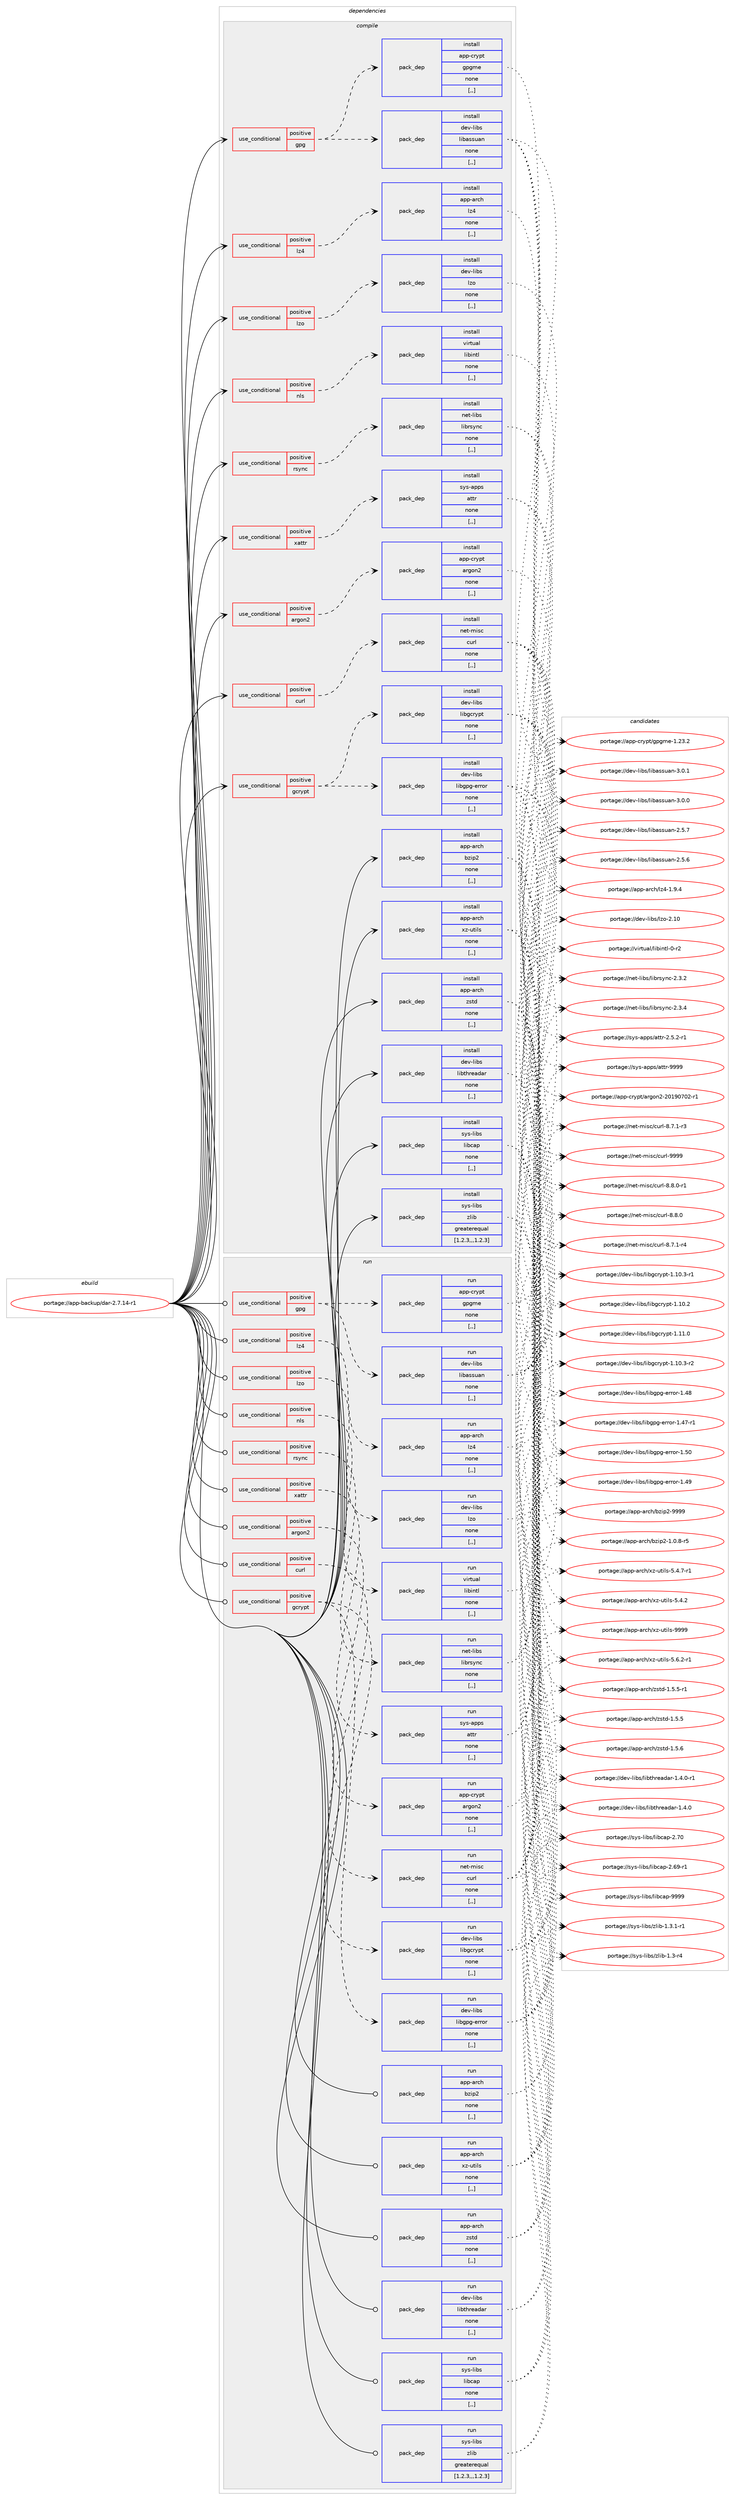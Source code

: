 digraph prolog {

# *************
# Graph options
# *************

newrank=true;
concentrate=true;
compound=true;
graph [rankdir=LR,fontname=Helvetica,fontsize=10,ranksep=1.5];#, ranksep=2.5, nodesep=0.2];
edge  [arrowhead=vee];
node  [fontname=Helvetica,fontsize=10];

# **********
# The ebuild
# **********

subgraph cluster_leftcol {
color=gray;
label=<<i>ebuild</i>>;
id [label="portage://app-backup/dar-2.7.14-r1", color=red, width=4, href="../app-backup/dar-2.7.14-r1.svg"];
}

# ****************
# The dependencies
# ****************

subgraph cluster_midcol {
color=gray;
label=<<i>dependencies</i>>;
subgraph cluster_compile {
fillcolor="#eeeeee";
style=filled;
label=<<i>compile</i>>;
subgraph cond2642 {
dependency9411 [label=<<TABLE BORDER="0" CELLBORDER="1" CELLSPACING="0" CELLPADDING="4"><TR><TD ROWSPAN="3" CELLPADDING="10">use_conditional</TD></TR><TR><TD>positive</TD></TR><TR><TD>argon2</TD></TR></TABLE>>, shape=none, color=red];
subgraph pack6727 {
dependency9412 [label=<<TABLE BORDER="0" CELLBORDER="1" CELLSPACING="0" CELLPADDING="4" WIDTH="220"><TR><TD ROWSPAN="6" CELLPADDING="30">pack_dep</TD></TR><TR><TD WIDTH="110">install</TD></TR><TR><TD>app-crypt</TD></TR><TR><TD>argon2</TD></TR><TR><TD>none</TD></TR><TR><TD>[,,]</TD></TR></TABLE>>, shape=none, color=blue];
}
dependency9411:e -> dependency9412:w [weight=20,style="dashed",arrowhead="vee"];
}
id:e -> dependency9411:w [weight=20,style="solid",arrowhead="vee"];
subgraph cond2643 {
dependency9413 [label=<<TABLE BORDER="0" CELLBORDER="1" CELLSPACING="0" CELLPADDING="4"><TR><TD ROWSPAN="3" CELLPADDING="10">use_conditional</TD></TR><TR><TD>positive</TD></TR><TR><TD>curl</TD></TR></TABLE>>, shape=none, color=red];
subgraph pack6728 {
dependency9414 [label=<<TABLE BORDER="0" CELLBORDER="1" CELLSPACING="0" CELLPADDING="4" WIDTH="220"><TR><TD ROWSPAN="6" CELLPADDING="30">pack_dep</TD></TR><TR><TD WIDTH="110">install</TD></TR><TR><TD>net-misc</TD></TR><TR><TD>curl</TD></TR><TR><TD>none</TD></TR><TR><TD>[,,]</TD></TR></TABLE>>, shape=none, color=blue];
}
dependency9413:e -> dependency9414:w [weight=20,style="dashed",arrowhead="vee"];
}
id:e -> dependency9413:w [weight=20,style="solid",arrowhead="vee"];
subgraph cond2644 {
dependency9415 [label=<<TABLE BORDER="0" CELLBORDER="1" CELLSPACING="0" CELLPADDING="4"><TR><TD ROWSPAN="3" CELLPADDING="10">use_conditional</TD></TR><TR><TD>positive</TD></TR><TR><TD>gcrypt</TD></TR></TABLE>>, shape=none, color=red];
subgraph pack6729 {
dependency9416 [label=<<TABLE BORDER="0" CELLBORDER="1" CELLSPACING="0" CELLPADDING="4" WIDTH="220"><TR><TD ROWSPAN="6" CELLPADDING="30">pack_dep</TD></TR><TR><TD WIDTH="110">install</TD></TR><TR><TD>dev-libs</TD></TR><TR><TD>libgcrypt</TD></TR><TR><TD>none</TD></TR><TR><TD>[,,]</TD></TR></TABLE>>, shape=none, color=blue];
}
dependency9415:e -> dependency9416:w [weight=20,style="dashed",arrowhead="vee"];
subgraph pack6730 {
dependency9417 [label=<<TABLE BORDER="0" CELLBORDER="1" CELLSPACING="0" CELLPADDING="4" WIDTH="220"><TR><TD ROWSPAN="6" CELLPADDING="30">pack_dep</TD></TR><TR><TD WIDTH="110">install</TD></TR><TR><TD>dev-libs</TD></TR><TR><TD>libgpg-error</TD></TR><TR><TD>none</TD></TR><TR><TD>[,,]</TD></TR></TABLE>>, shape=none, color=blue];
}
dependency9415:e -> dependency9417:w [weight=20,style="dashed",arrowhead="vee"];
}
id:e -> dependency9415:w [weight=20,style="solid",arrowhead="vee"];
subgraph cond2645 {
dependency9418 [label=<<TABLE BORDER="0" CELLBORDER="1" CELLSPACING="0" CELLPADDING="4"><TR><TD ROWSPAN="3" CELLPADDING="10">use_conditional</TD></TR><TR><TD>positive</TD></TR><TR><TD>gpg</TD></TR></TABLE>>, shape=none, color=red];
subgraph pack6731 {
dependency9419 [label=<<TABLE BORDER="0" CELLBORDER="1" CELLSPACING="0" CELLPADDING="4" WIDTH="220"><TR><TD ROWSPAN="6" CELLPADDING="30">pack_dep</TD></TR><TR><TD WIDTH="110">install</TD></TR><TR><TD>app-crypt</TD></TR><TR><TD>gpgme</TD></TR><TR><TD>none</TD></TR><TR><TD>[,,]</TD></TR></TABLE>>, shape=none, color=blue];
}
dependency9418:e -> dependency9419:w [weight=20,style="dashed",arrowhead="vee"];
subgraph pack6732 {
dependency9420 [label=<<TABLE BORDER="0" CELLBORDER="1" CELLSPACING="0" CELLPADDING="4" WIDTH="220"><TR><TD ROWSPAN="6" CELLPADDING="30">pack_dep</TD></TR><TR><TD WIDTH="110">install</TD></TR><TR><TD>dev-libs</TD></TR><TR><TD>libassuan</TD></TR><TR><TD>none</TD></TR><TR><TD>[,,]</TD></TR></TABLE>>, shape=none, color=blue];
}
dependency9418:e -> dependency9420:w [weight=20,style="dashed",arrowhead="vee"];
}
id:e -> dependency9418:w [weight=20,style="solid",arrowhead="vee"];
subgraph cond2646 {
dependency9421 [label=<<TABLE BORDER="0" CELLBORDER="1" CELLSPACING="0" CELLPADDING="4"><TR><TD ROWSPAN="3" CELLPADDING="10">use_conditional</TD></TR><TR><TD>positive</TD></TR><TR><TD>lz4</TD></TR></TABLE>>, shape=none, color=red];
subgraph pack6733 {
dependency9422 [label=<<TABLE BORDER="0" CELLBORDER="1" CELLSPACING="0" CELLPADDING="4" WIDTH="220"><TR><TD ROWSPAN="6" CELLPADDING="30">pack_dep</TD></TR><TR><TD WIDTH="110">install</TD></TR><TR><TD>app-arch</TD></TR><TR><TD>lz4</TD></TR><TR><TD>none</TD></TR><TR><TD>[,,]</TD></TR></TABLE>>, shape=none, color=blue];
}
dependency9421:e -> dependency9422:w [weight=20,style="dashed",arrowhead="vee"];
}
id:e -> dependency9421:w [weight=20,style="solid",arrowhead="vee"];
subgraph cond2647 {
dependency9423 [label=<<TABLE BORDER="0" CELLBORDER="1" CELLSPACING="0" CELLPADDING="4"><TR><TD ROWSPAN="3" CELLPADDING="10">use_conditional</TD></TR><TR><TD>positive</TD></TR><TR><TD>lzo</TD></TR></TABLE>>, shape=none, color=red];
subgraph pack6734 {
dependency9424 [label=<<TABLE BORDER="0" CELLBORDER="1" CELLSPACING="0" CELLPADDING="4" WIDTH="220"><TR><TD ROWSPAN="6" CELLPADDING="30">pack_dep</TD></TR><TR><TD WIDTH="110">install</TD></TR><TR><TD>dev-libs</TD></TR><TR><TD>lzo</TD></TR><TR><TD>none</TD></TR><TR><TD>[,,]</TD></TR></TABLE>>, shape=none, color=blue];
}
dependency9423:e -> dependency9424:w [weight=20,style="dashed",arrowhead="vee"];
}
id:e -> dependency9423:w [weight=20,style="solid",arrowhead="vee"];
subgraph cond2648 {
dependency9425 [label=<<TABLE BORDER="0" CELLBORDER="1" CELLSPACING="0" CELLPADDING="4"><TR><TD ROWSPAN="3" CELLPADDING="10">use_conditional</TD></TR><TR><TD>positive</TD></TR><TR><TD>nls</TD></TR></TABLE>>, shape=none, color=red];
subgraph pack6735 {
dependency9426 [label=<<TABLE BORDER="0" CELLBORDER="1" CELLSPACING="0" CELLPADDING="4" WIDTH="220"><TR><TD ROWSPAN="6" CELLPADDING="30">pack_dep</TD></TR><TR><TD WIDTH="110">install</TD></TR><TR><TD>virtual</TD></TR><TR><TD>libintl</TD></TR><TR><TD>none</TD></TR><TR><TD>[,,]</TD></TR></TABLE>>, shape=none, color=blue];
}
dependency9425:e -> dependency9426:w [weight=20,style="dashed",arrowhead="vee"];
}
id:e -> dependency9425:w [weight=20,style="solid",arrowhead="vee"];
subgraph cond2649 {
dependency9427 [label=<<TABLE BORDER="0" CELLBORDER="1" CELLSPACING="0" CELLPADDING="4"><TR><TD ROWSPAN="3" CELLPADDING="10">use_conditional</TD></TR><TR><TD>positive</TD></TR><TR><TD>rsync</TD></TR></TABLE>>, shape=none, color=red];
subgraph pack6736 {
dependency9428 [label=<<TABLE BORDER="0" CELLBORDER="1" CELLSPACING="0" CELLPADDING="4" WIDTH="220"><TR><TD ROWSPAN="6" CELLPADDING="30">pack_dep</TD></TR><TR><TD WIDTH="110">install</TD></TR><TR><TD>net-libs</TD></TR><TR><TD>librsync</TD></TR><TR><TD>none</TD></TR><TR><TD>[,,]</TD></TR></TABLE>>, shape=none, color=blue];
}
dependency9427:e -> dependency9428:w [weight=20,style="dashed",arrowhead="vee"];
}
id:e -> dependency9427:w [weight=20,style="solid",arrowhead="vee"];
subgraph cond2650 {
dependency9429 [label=<<TABLE BORDER="0" CELLBORDER="1" CELLSPACING="0" CELLPADDING="4"><TR><TD ROWSPAN="3" CELLPADDING="10">use_conditional</TD></TR><TR><TD>positive</TD></TR><TR><TD>xattr</TD></TR></TABLE>>, shape=none, color=red];
subgraph pack6737 {
dependency9430 [label=<<TABLE BORDER="0" CELLBORDER="1" CELLSPACING="0" CELLPADDING="4" WIDTH="220"><TR><TD ROWSPAN="6" CELLPADDING="30">pack_dep</TD></TR><TR><TD WIDTH="110">install</TD></TR><TR><TD>sys-apps</TD></TR><TR><TD>attr</TD></TR><TR><TD>none</TD></TR><TR><TD>[,,]</TD></TR></TABLE>>, shape=none, color=blue];
}
dependency9429:e -> dependency9430:w [weight=20,style="dashed",arrowhead="vee"];
}
id:e -> dependency9429:w [weight=20,style="solid",arrowhead="vee"];
subgraph pack6738 {
dependency9431 [label=<<TABLE BORDER="0" CELLBORDER="1" CELLSPACING="0" CELLPADDING="4" WIDTH="220"><TR><TD ROWSPAN="6" CELLPADDING="30">pack_dep</TD></TR><TR><TD WIDTH="110">install</TD></TR><TR><TD>app-arch</TD></TR><TR><TD>bzip2</TD></TR><TR><TD>none</TD></TR><TR><TD>[,,]</TD></TR></TABLE>>, shape=none, color=blue];
}
id:e -> dependency9431:w [weight=20,style="solid",arrowhead="vee"];
subgraph pack6739 {
dependency9432 [label=<<TABLE BORDER="0" CELLBORDER="1" CELLSPACING="0" CELLPADDING="4" WIDTH="220"><TR><TD ROWSPAN="6" CELLPADDING="30">pack_dep</TD></TR><TR><TD WIDTH="110">install</TD></TR><TR><TD>app-arch</TD></TR><TR><TD>xz-utils</TD></TR><TR><TD>none</TD></TR><TR><TD>[,,]</TD></TR></TABLE>>, shape=none, color=blue];
}
id:e -> dependency9432:w [weight=20,style="solid",arrowhead="vee"];
subgraph pack6740 {
dependency9433 [label=<<TABLE BORDER="0" CELLBORDER="1" CELLSPACING="0" CELLPADDING="4" WIDTH="220"><TR><TD ROWSPAN="6" CELLPADDING="30">pack_dep</TD></TR><TR><TD WIDTH="110">install</TD></TR><TR><TD>app-arch</TD></TR><TR><TD>zstd</TD></TR><TR><TD>none</TD></TR><TR><TD>[,,]</TD></TR></TABLE>>, shape=none, color=blue];
}
id:e -> dependency9433:w [weight=20,style="solid",arrowhead="vee"];
subgraph pack6741 {
dependency9434 [label=<<TABLE BORDER="0" CELLBORDER="1" CELLSPACING="0" CELLPADDING="4" WIDTH="220"><TR><TD ROWSPAN="6" CELLPADDING="30">pack_dep</TD></TR><TR><TD WIDTH="110">install</TD></TR><TR><TD>dev-libs</TD></TR><TR><TD>libthreadar</TD></TR><TR><TD>none</TD></TR><TR><TD>[,,]</TD></TR></TABLE>>, shape=none, color=blue];
}
id:e -> dependency9434:w [weight=20,style="solid",arrowhead="vee"];
subgraph pack6742 {
dependency9435 [label=<<TABLE BORDER="0" CELLBORDER="1" CELLSPACING="0" CELLPADDING="4" WIDTH="220"><TR><TD ROWSPAN="6" CELLPADDING="30">pack_dep</TD></TR><TR><TD WIDTH="110">install</TD></TR><TR><TD>sys-libs</TD></TR><TR><TD>libcap</TD></TR><TR><TD>none</TD></TR><TR><TD>[,,]</TD></TR></TABLE>>, shape=none, color=blue];
}
id:e -> dependency9435:w [weight=20,style="solid",arrowhead="vee"];
subgraph pack6743 {
dependency9436 [label=<<TABLE BORDER="0" CELLBORDER="1" CELLSPACING="0" CELLPADDING="4" WIDTH="220"><TR><TD ROWSPAN="6" CELLPADDING="30">pack_dep</TD></TR><TR><TD WIDTH="110">install</TD></TR><TR><TD>sys-libs</TD></TR><TR><TD>zlib</TD></TR><TR><TD>greaterequal</TD></TR><TR><TD>[1.2.3,,,1.2.3]</TD></TR></TABLE>>, shape=none, color=blue];
}
id:e -> dependency9436:w [weight=20,style="solid",arrowhead="vee"];
}
subgraph cluster_compileandrun {
fillcolor="#eeeeee";
style=filled;
label=<<i>compile and run</i>>;
}
subgraph cluster_run {
fillcolor="#eeeeee";
style=filled;
label=<<i>run</i>>;
subgraph cond2651 {
dependency9437 [label=<<TABLE BORDER="0" CELLBORDER="1" CELLSPACING="0" CELLPADDING="4"><TR><TD ROWSPAN="3" CELLPADDING="10">use_conditional</TD></TR><TR><TD>positive</TD></TR><TR><TD>argon2</TD></TR></TABLE>>, shape=none, color=red];
subgraph pack6744 {
dependency9438 [label=<<TABLE BORDER="0" CELLBORDER="1" CELLSPACING="0" CELLPADDING="4" WIDTH="220"><TR><TD ROWSPAN="6" CELLPADDING="30">pack_dep</TD></TR><TR><TD WIDTH="110">run</TD></TR><TR><TD>app-crypt</TD></TR><TR><TD>argon2</TD></TR><TR><TD>none</TD></TR><TR><TD>[,,]</TD></TR></TABLE>>, shape=none, color=blue];
}
dependency9437:e -> dependency9438:w [weight=20,style="dashed",arrowhead="vee"];
}
id:e -> dependency9437:w [weight=20,style="solid",arrowhead="odot"];
subgraph cond2652 {
dependency9439 [label=<<TABLE BORDER="0" CELLBORDER="1" CELLSPACING="0" CELLPADDING="4"><TR><TD ROWSPAN="3" CELLPADDING="10">use_conditional</TD></TR><TR><TD>positive</TD></TR><TR><TD>curl</TD></TR></TABLE>>, shape=none, color=red];
subgraph pack6745 {
dependency9440 [label=<<TABLE BORDER="0" CELLBORDER="1" CELLSPACING="0" CELLPADDING="4" WIDTH="220"><TR><TD ROWSPAN="6" CELLPADDING="30">pack_dep</TD></TR><TR><TD WIDTH="110">run</TD></TR><TR><TD>net-misc</TD></TR><TR><TD>curl</TD></TR><TR><TD>none</TD></TR><TR><TD>[,,]</TD></TR></TABLE>>, shape=none, color=blue];
}
dependency9439:e -> dependency9440:w [weight=20,style="dashed",arrowhead="vee"];
}
id:e -> dependency9439:w [weight=20,style="solid",arrowhead="odot"];
subgraph cond2653 {
dependency9441 [label=<<TABLE BORDER="0" CELLBORDER="1" CELLSPACING="0" CELLPADDING="4"><TR><TD ROWSPAN="3" CELLPADDING="10">use_conditional</TD></TR><TR><TD>positive</TD></TR><TR><TD>gcrypt</TD></TR></TABLE>>, shape=none, color=red];
subgraph pack6746 {
dependency9442 [label=<<TABLE BORDER="0" CELLBORDER="1" CELLSPACING="0" CELLPADDING="4" WIDTH="220"><TR><TD ROWSPAN="6" CELLPADDING="30">pack_dep</TD></TR><TR><TD WIDTH="110">run</TD></TR><TR><TD>dev-libs</TD></TR><TR><TD>libgcrypt</TD></TR><TR><TD>none</TD></TR><TR><TD>[,,]</TD></TR></TABLE>>, shape=none, color=blue];
}
dependency9441:e -> dependency9442:w [weight=20,style="dashed",arrowhead="vee"];
subgraph pack6747 {
dependency9443 [label=<<TABLE BORDER="0" CELLBORDER="1" CELLSPACING="0" CELLPADDING="4" WIDTH="220"><TR><TD ROWSPAN="6" CELLPADDING="30">pack_dep</TD></TR><TR><TD WIDTH="110">run</TD></TR><TR><TD>dev-libs</TD></TR><TR><TD>libgpg-error</TD></TR><TR><TD>none</TD></TR><TR><TD>[,,]</TD></TR></TABLE>>, shape=none, color=blue];
}
dependency9441:e -> dependency9443:w [weight=20,style="dashed",arrowhead="vee"];
}
id:e -> dependency9441:w [weight=20,style="solid",arrowhead="odot"];
subgraph cond2654 {
dependency9444 [label=<<TABLE BORDER="0" CELLBORDER="1" CELLSPACING="0" CELLPADDING="4"><TR><TD ROWSPAN="3" CELLPADDING="10">use_conditional</TD></TR><TR><TD>positive</TD></TR><TR><TD>gpg</TD></TR></TABLE>>, shape=none, color=red];
subgraph pack6748 {
dependency9445 [label=<<TABLE BORDER="0" CELLBORDER="1" CELLSPACING="0" CELLPADDING="4" WIDTH="220"><TR><TD ROWSPAN="6" CELLPADDING="30">pack_dep</TD></TR><TR><TD WIDTH="110">run</TD></TR><TR><TD>app-crypt</TD></TR><TR><TD>gpgme</TD></TR><TR><TD>none</TD></TR><TR><TD>[,,]</TD></TR></TABLE>>, shape=none, color=blue];
}
dependency9444:e -> dependency9445:w [weight=20,style="dashed",arrowhead="vee"];
subgraph pack6749 {
dependency9446 [label=<<TABLE BORDER="0" CELLBORDER="1" CELLSPACING="0" CELLPADDING="4" WIDTH="220"><TR><TD ROWSPAN="6" CELLPADDING="30">pack_dep</TD></TR><TR><TD WIDTH="110">run</TD></TR><TR><TD>dev-libs</TD></TR><TR><TD>libassuan</TD></TR><TR><TD>none</TD></TR><TR><TD>[,,]</TD></TR></TABLE>>, shape=none, color=blue];
}
dependency9444:e -> dependency9446:w [weight=20,style="dashed",arrowhead="vee"];
}
id:e -> dependency9444:w [weight=20,style="solid",arrowhead="odot"];
subgraph cond2655 {
dependency9447 [label=<<TABLE BORDER="0" CELLBORDER="1" CELLSPACING="0" CELLPADDING="4"><TR><TD ROWSPAN="3" CELLPADDING="10">use_conditional</TD></TR><TR><TD>positive</TD></TR><TR><TD>lz4</TD></TR></TABLE>>, shape=none, color=red];
subgraph pack6750 {
dependency9448 [label=<<TABLE BORDER="0" CELLBORDER="1" CELLSPACING="0" CELLPADDING="4" WIDTH="220"><TR><TD ROWSPAN="6" CELLPADDING="30">pack_dep</TD></TR><TR><TD WIDTH="110">run</TD></TR><TR><TD>app-arch</TD></TR><TR><TD>lz4</TD></TR><TR><TD>none</TD></TR><TR><TD>[,,]</TD></TR></TABLE>>, shape=none, color=blue];
}
dependency9447:e -> dependency9448:w [weight=20,style="dashed",arrowhead="vee"];
}
id:e -> dependency9447:w [weight=20,style="solid",arrowhead="odot"];
subgraph cond2656 {
dependency9449 [label=<<TABLE BORDER="0" CELLBORDER="1" CELLSPACING="0" CELLPADDING="4"><TR><TD ROWSPAN="3" CELLPADDING="10">use_conditional</TD></TR><TR><TD>positive</TD></TR><TR><TD>lzo</TD></TR></TABLE>>, shape=none, color=red];
subgraph pack6751 {
dependency9450 [label=<<TABLE BORDER="0" CELLBORDER="1" CELLSPACING="0" CELLPADDING="4" WIDTH="220"><TR><TD ROWSPAN="6" CELLPADDING="30">pack_dep</TD></TR><TR><TD WIDTH="110">run</TD></TR><TR><TD>dev-libs</TD></TR><TR><TD>lzo</TD></TR><TR><TD>none</TD></TR><TR><TD>[,,]</TD></TR></TABLE>>, shape=none, color=blue];
}
dependency9449:e -> dependency9450:w [weight=20,style="dashed",arrowhead="vee"];
}
id:e -> dependency9449:w [weight=20,style="solid",arrowhead="odot"];
subgraph cond2657 {
dependency9451 [label=<<TABLE BORDER="0" CELLBORDER="1" CELLSPACING="0" CELLPADDING="4"><TR><TD ROWSPAN="3" CELLPADDING="10">use_conditional</TD></TR><TR><TD>positive</TD></TR><TR><TD>nls</TD></TR></TABLE>>, shape=none, color=red];
subgraph pack6752 {
dependency9452 [label=<<TABLE BORDER="0" CELLBORDER="1" CELLSPACING="0" CELLPADDING="4" WIDTH="220"><TR><TD ROWSPAN="6" CELLPADDING="30">pack_dep</TD></TR><TR><TD WIDTH="110">run</TD></TR><TR><TD>virtual</TD></TR><TR><TD>libintl</TD></TR><TR><TD>none</TD></TR><TR><TD>[,,]</TD></TR></TABLE>>, shape=none, color=blue];
}
dependency9451:e -> dependency9452:w [weight=20,style="dashed",arrowhead="vee"];
}
id:e -> dependency9451:w [weight=20,style="solid",arrowhead="odot"];
subgraph cond2658 {
dependency9453 [label=<<TABLE BORDER="0" CELLBORDER="1" CELLSPACING="0" CELLPADDING="4"><TR><TD ROWSPAN="3" CELLPADDING="10">use_conditional</TD></TR><TR><TD>positive</TD></TR><TR><TD>rsync</TD></TR></TABLE>>, shape=none, color=red];
subgraph pack6753 {
dependency9454 [label=<<TABLE BORDER="0" CELLBORDER="1" CELLSPACING="0" CELLPADDING="4" WIDTH="220"><TR><TD ROWSPAN="6" CELLPADDING="30">pack_dep</TD></TR><TR><TD WIDTH="110">run</TD></TR><TR><TD>net-libs</TD></TR><TR><TD>librsync</TD></TR><TR><TD>none</TD></TR><TR><TD>[,,]</TD></TR></TABLE>>, shape=none, color=blue];
}
dependency9453:e -> dependency9454:w [weight=20,style="dashed",arrowhead="vee"];
}
id:e -> dependency9453:w [weight=20,style="solid",arrowhead="odot"];
subgraph cond2659 {
dependency9455 [label=<<TABLE BORDER="0" CELLBORDER="1" CELLSPACING="0" CELLPADDING="4"><TR><TD ROWSPAN="3" CELLPADDING="10">use_conditional</TD></TR><TR><TD>positive</TD></TR><TR><TD>xattr</TD></TR></TABLE>>, shape=none, color=red];
subgraph pack6754 {
dependency9456 [label=<<TABLE BORDER="0" CELLBORDER="1" CELLSPACING="0" CELLPADDING="4" WIDTH="220"><TR><TD ROWSPAN="6" CELLPADDING="30">pack_dep</TD></TR><TR><TD WIDTH="110">run</TD></TR><TR><TD>sys-apps</TD></TR><TR><TD>attr</TD></TR><TR><TD>none</TD></TR><TR><TD>[,,]</TD></TR></TABLE>>, shape=none, color=blue];
}
dependency9455:e -> dependency9456:w [weight=20,style="dashed",arrowhead="vee"];
}
id:e -> dependency9455:w [weight=20,style="solid",arrowhead="odot"];
subgraph pack6755 {
dependency9457 [label=<<TABLE BORDER="0" CELLBORDER="1" CELLSPACING="0" CELLPADDING="4" WIDTH="220"><TR><TD ROWSPAN="6" CELLPADDING="30">pack_dep</TD></TR><TR><TD WIDTH="110">run</TD></TR><TR><TD>app-arch</TD></TR><TR><TD>bzip2</TD></TR><TR><TD>none</TD></TR><TR><TD>[,,]</TD></TR></TABLE>>, shape=none, color=blue];
}
id:e -> dependency9457:w [weight=20,style="solid",arrowhead="odot"];
subgraph pack6756 {
dependency9458 [label=<<TABLE BORDER="0" CELLBORDER="1" CELLSPACING="0" CELLPADDING="4" WIDTH="220"><TR><TD ROWSPAN="6" CELLPADDING="30">pack_dep</TD></TR><TR><TD WIDTH="110">run</TD></TR><TR><TD>app-arch</TD></TR><TR><TD>xz-utils</TD></TR><TR><TD>none</TD></TR><TR><TD>[,,]</TD></TR></TABLE>>, shape=none, color=blue];
}
id:e -> dependency9458:w [weight=20,style="solid",arrowhead="odot"];
subgraph pack6757 {
dependency9459 [label=<<TABLE BORDER="0" CELLBORDER="1" CELLSPACING="0" CELLPADDING="4" WIDTH="220"><TR><TD ROWSPAN="6" CELLPADDING="30">pack_dep</TD></TR><TR><TD WIDTH="110">run</TD></TR><TR><TD>app-arch</TD></TR><TR><TD>zstd</TD></TR><TR><TD>none</TD></TR><TR><TD>[,,]</TD></TR></TABLE>>, shape=none, color=blue];
}
id:e -> dependency9459:w [weight=20,style="solid",arrowhead="odot"];
subgraph pack6758 {
dependency9460 [label=<<TABLE BORDER="0" CELLBORDER="1" CELLSPACING="0" CELLPADDING="4" WIDTH="220"><TR><TD ROWSPAN="6" CELLPADDING="30">pack_dep</TD></TR><TR><TD WIDTH="110">run</TD></TR><TR><TD>dev-libs</TD></TR><TR><TD>libthreadar</TD></TR><TR><TD>none</TD></TR><TR><TD>[,,]</TD></TR></TABLE>>, shape=none, color=blue];
}
id:e -> dependency9460:w [weight=20,style="solid",arrowhead="odot"];
subgraph pack6759 {
dependency9461 [label=<<TABLE BORDER="0" CELLBORDER="1" CELLSPACING="0" CELLPADDING="4" WIDTH="220"><TR><TD ROWSPAN="6" CELLPADDING="30">pack_dep</TD></TR><TR><TD WIDTH="110">run</TD></TR><TR><TD>sys-libs</TD></TR><TR><TD>libcap</TD></TR><TR><TD>none</TD></TR><TR><TD>[,,]</TD></TR></TABLE>>, shape=none, color=blue];
}
id:e -> dependency9461:w [weight=20,style="solid",arrowhead="odot"];
subgraph pack6760 {
dependency9462 [label=<<TABLE BORDER="0" CELLBORDER="1" CELLSPACING="0" CELLPADDING="4" WIDTH="220"><TR><TD ROWSPAN="6" CELLPADDING="30">pack_dep</TD></TR><TR><TD WIDTH="110">run</TD></TR><TR><TD>sys-libs</TD></TR><TR><TD>zlib</TD></TR><TR><TD>greaterequal</TD></TR><TR><TD>[1.2.3,,,1.2.3]</TD></TR></TABLE>>, shape=none, color=blue];
}
id:e -> dependency9462:w [weight=20,style="solid",arrowhead="odot"];
}
}

# **************
# The candidates
# **************

subgraph cluster_choices {
rank=same;
color=gray;
label=<<i>candidates</i>>;

subgraph choice6727 {
color=black;
nodesep=1;
choice9711211245991141211121164797114103111110504550484957485548504511449 [label="portage://app-crypt/argon2-20190702-r1", color=red, width=4,href="../app-crypt/argon2-20190702-r1.svg"];
dependency9412:e -> choice9711211245991141211121164797114103111110504550484957485548504511449:w [style=dotted,weight="100"];
}
subgraph choice6728 {
color=black;
nodesep=1;
choice110101116451091051159947991171141084557575757 [label="portage://net-misc/curl-9999", color=red, width=4,href="../net-misc/curl-9999.svg"];
choice110101116451091051159947991171141084556465646484511449 [label="portage://net-misc/curl-8.8.0-r1", color=red, width=4,href="../net-misc/curl-8.8.0-r1.svg"];
choice11010111645109105115994799117114108455646564648 [label="portage://net-misc/curl-8.8.0", color=red, width=4,href="../net-misc/curl-8.8.0.svg"];
choice110101116451091051159947991171141084556465546494511452 [label="portage://net-misc/curl-8.7.1-r4", color=red, width=4,href="../net-misc/curl-8.7.1-r4.svg"];
choice110101116451091051159947991171141084556465546494511451 [label="portage://net-misc/curl-8.7.1-r3", color=red, width=4,href="../net-misc/curl-8.7.1-r3.svg"];
dependency9414:e -> choice110101116451091051159947991171141084557575757:w [style=dotted,weight="100"];
dependency9414:e -> choice110101116451091051159947991171141084556465646484511449:w [style=dotted,weight="100"];
dependency9414:e -> choice11010111645109105115994799117114108455646564648:w [style=dotted,weight="100"];
dependency9414:e -> choice110101116451091051159947991171141084556465546494511452:w [style=dotted,weight="100"];
dependency9414:e -> choice110101116451091051159947991171141084556465546494511451:w [style=dotted,weight="100"];
}
subgraph choice6729 {
color=black;
nodesep=1;
choice100101118451081059811547108105981039911412111211645494649494648 [label="portage://dev-libs/libgcrypt-1.11.0", color=red, width=4,href="../dev-libs/libgcrypt-1.11.0.svg"];
choice1001011184510810598115471081059810399114121112116454946494846514511450 [label="portage://dev-libs/libgcrypt-1.10.3-r2", color=red, width=4,href="../dev-libs/libgcrypt-1.10.3-r2.svg"];
choice1001011184510810598115471081059810399114121112116454946494846514511449 [label="portage://dev-libs/libgcrypt-1.10.3-r1", color=red, width=4,href="../dev-libs/libgcrypt-1.10.3-r1.svg"];
choice100101118451081059811547108105981039911412111211645494649484650 [label="portage://dev-libs/libgcrypt-1.10.2", color=red, width=4,href="../dev-libs/libgcrypt-1.10.2.svg"];
dependency9416:e -> choice100101118451081059811547108105981039911412111211645494649494648:w [style=dotted,weight="100"];
dependency9416:e -> choice1001011184510810598115471081059810399114121112116454946494846514511450:w [style=dotted,weight="100"];
dependency9416:e -> choice1001011184510810598115471081059810399114121112116454946494846514511449:w [style=dotted,weight="100"];
dependency9416:e -> choice100101118451081059811547108105981039911412111211645494649484650:w [style=dotted,weight="100"];
}
subgraph choice6730 {
color=black;
nodesep=1;
choice10010111845108105981154710810598103112103451011141141111144549465348 [label="portage://dev-libs/libgpg-error-1.50", color=red, width=4,href="../dev-libs/libgpg-error-1.50.svg"];
choice10010111845108105981154710810598103112103451011141141111144549465257 [label="portage://dev-libs/libgpg-error-1.49", color=red, width=4,href="../dev-libs/libgpg-error-1.49.svg"];
choice10010111845108105981154710810598103112103451011141141111144549465256 [label="portage://dev-libs/libgpg-error-1.48", color=red, width=4,href="../dev-libs/libgpg-error-1.48.svg"];
choice100101118451081059811547108105981031121034510111411411111445494652554511449 [label="portage://dev-libs/libgpg-error-1.47-r1", color=red, width=4,href="../dev-libs/libgpg-error-1.47-r1.svg"];
dependency9417:e -> choice10010111845108105981154710810598103112103451011141141111144549465348:w [style=dotted,weight="100"];
dependency9417:e -> choice10010111845108105981154710810598103112103451011141141111144549465257:w [style=dotted,weight="100"];
dependency9417:e -> choice10010111845108105981154710810598103112103451011141141111144549465256:w [style=dotted,weight="100"];
dependency9417:e -> choice100101118451081059811547108105981031121034510111411411111445494652554511449:w [style=dotted,weight="100"];
}
subgraph choice6731 {
color=black;
nodesep=1;
choice9711211245991141211121164710311210310910145494650514650 [label="portage://app-crypt/gpgme-1.23.2", color=red, width=4,href="../app-crypt/gpgme-1.23.2.svg"];
dependency9419:e -> choice9711211245991141211121164710311210310910145494650514650:w [style=dotted,weight="100"];
}
subgraph choice6732 {
color=black;
nodesep=1;
choice100101118451081059811547108105989711511511797110455146484649 [label="portage://dev-libs/libassuan-3.0.1", color=red, width=4,href="../dev-libs/libassuan-3.0.1.svg"];
choice100101118451081059811547108105989711511511797110455146484648 [label="portage://dev-libs/libassuan-3.0.0", color=red, width=4,href="../dev-libs/libassuan-3.0.0.svg"];
choice100101118451081059811547108105989711511511797110455046534655 [label="portage://dev-libs/libassuan-2.5.7", color=red, width=4,href="../dev-libs/libassuan-2.5.7.svg"];
choice100101118451081059811547108105989711511511797110455046534654 [label="portage://dev-libs/libassuan-2.5.6", color=red, width=4,href="../dev-libs/libassuan-2.5.6.svg"];
dependency9420:e -> choice100101118451081059811547108105989711511511797110455146484649:w [style=dotted,weight="100"];
dependency9420:e -> choice100101118451081059811547108105989711511511797110455146484648:w [style=dotted,weight="100"];
dependency9420:e -> choice100101118451081059811547108105989711511511797110455046534655:w [style=dotted,weight="100"];
dependency9420:e -> choice100101118451081059811547108105989711511511797110455046534654:w [style=dotted,weight="100"];
}
subgraph choice6733 {
color=black;
nodesep=1;
choice971121124597114991044710812252454946574652 [label="portage://app-arch/lz4-1.9.4", color=red, width=4,href="../app-arch/lz4-1.9.4.svg"];
dependency9422:e -> choice971121124597114991044710812252454946574652:w [style=dotted,weight="100"];
}
subgraph choice6734 {
color=black;
nodesep=1;
choice1001011184510810598115471081221114550464948 [label="portage://dev-libs/lzo-2.10", color=red, width=4,href="../dev-libs/lzo-2.10.svg"];
dependency9424:e -> choice1001011184510810598115471081221114550464948:w [style=dotted,weight="100"];
}
subgraph choice6735 {
color=black;
nodesep=1;
choice11810511411611797108471081059810511011610845484511450 [label="portage://virtual/libintl-0-r2", color=red, width=4,href="../virtual/libintl-0-r2.svg"];
dependency9426:e -> choice11810511411611797108471081059810511011610845484511450:w [style=dotted,weight="100"];
}
subgraph choice6736 {
color=black;
nodesep=1;
choice1101011164510810598115471081059811411512111099455046514652 [label="portage://net-libs/librsync-2.3.4", color=red, width=4,href="../net-libs/librsync-2.3.4.svg"];
choice1101011164510810598115471081059811411512111099455046514650 [label="portage://net-libs/librsync-2.3.2", color=red, width=4,href="../net-libs/librsync-2.3.2.svg"];
dependency9428:e -> choice1101011164510810598115471081059811411512111099455046514652:w [style=dotted,weight="100"];
dependency9428:e -> choice1101011164510810598115471081059811411512111099455046514650:w [style=dotted,weight="100"];
}
subgraph choice6737 {
color=black;
nodesep=1;
choice115121115459711211211547971161161144557575757 [label="portage://sys-apps/attr-9999", color=red, width=4,href="../sys-apps/attr-9999.svg"];
choice115121115459711211211547971161161144550465346504511449 [label="portage://sys-apps/attr-2.5.2-r1", color=red, width=4,href="../sys-apps/attr-2.5.2-r1.svg"];
dependency9430:e -> choice115121115459711211211547971161161144557575757:w [style=dotted,weight="100"];
dependency9430:e -> choice115121115459711211211547971161161144550465346504511449:w [style=dotted,weight="100"];
}
subgraph choice6738 {
color=black;
nodesep=1;
choice971121124597114991044798122105112504557575757 [label="portage://app-arch/bzip2-9999", color=red, width=4,href="../app-arch/bzip2-9999.svg"];
choice971121124597114991044798122105112504549464846564511453 [label="portage://app-arch/bzip2-1.0.8-r5", color=red, width=4,href="../app-arch/bzip2-1.0.8-r5.svg"];
dependency9431:e -> choice971121124597114991044798122105112504557575757:w [style=dotted,weight="100"];
dependency9431:e -> choice971121124597114991044798122105112504549464846564511453:w [style=dotted,weight="100"];
}
subgraph choice6739 {
color=black;
nodesep=1;
choice9711211245971149910447120122451171161051081154557575757 [label="portage://app-arch/xz-utils-9999", color=red, width=4,href="../app-arch/xz-utils-9999.svg"];
choice9711211245971149910447120122451171161051081154553465446504511449 [label="portage://app-arch/xz-utils-5.6.2-r1", color=red, width=4,href="../app-arch/xz-utils-5.6.2-r1.svg"];
choice9711211245971149910447120122451171161051081154553465246554511449 [label="portage://app-arch/xz-utils-5.4.7-r1", color=red, width=4,href="../app-arch/xz-utils-5.4.7-r1.svg"];
choice971121124597114991044712012245117116105108115455346524650 [label="portage://app-arch/xz-utils-5.4.2", color=red, width=4,href="../app-arch/xz-utils-5.4.2.svg"];
dependency9432:e -> choice9711211245971149910447120122451171161051081154557575757:w [style=dotted,weight="100"];
dependency9432:e -> choice9711211245971149910447120122451171161051081154553465446504511449:w [style=dotted,weight="100"];
dependency9432:e -> choice9711211245971149910447120122451171161051081154553465246554511449:w [style=dotted,weight="100"];
dependency9432:e -> choice971121124597114991044712012245117116105108115455346524650:w [style=dotted,weight="100"];
}
subgraph choice6740 {
color=black;
nodesep=1;
choice9711211245971149910447122115116100454946534654 [label="portage://app-arch/zstd-1.5.6", color=red, width=4,href="../app-arch/zstd-1.5.6.svg"];
choice97112112459711499104471221151161004549465346534511449 [label="portage://app-arch/zstd-1.5.5-r1", color=red, width=4,href="../app-arch/zstd-1.5.5-r1.svg"];
choice9711211245971149910447122115116100454946534653 [label="portage://app-arch/zstd-1.5.5", color=red, width=4,href="../app-arch/zstd-1.5.5.svg"];
dependency9433:e -> choice9711211245971149910447122115116100454946534654:w [style=dotted,weight="100"];
dependency9433:e -> choice97112112459711499104471221151161004549465346534511449:w [style=dotted,weight="100"];
dependency9433:e -> choice9711211245971149910447122115116100454946534653:w [style=dotted,weight="100"];
}
subgraph choice6741 {
color=black;
nodesep=1;
choice1001011184510810598115471081059811610411410197100971144549465246484511449 [label="portage://dev-libs/libthreadar-1.4.0-r1", color=red, width=4,href="../dev-libs/libthreadar-1.4.0-r1.svg"];
choice100101118451081059811547108105981161041141019710097114454946524648 [label="portage://dev-libs/libthreadar-1.4.0", color=red, width=4,href="../dev-libs/libthreadar-1.4.0.svg"];
dependency9434:e -> choice1001011184510810598115471081059811610411410197100971144549465246484511449:w [style=dotted,weight="100"];
dependency9434:e -> choice100101118451081059811547108105981161041141019710097114454946524648:w [style=dotted,weight="100"];
}
subgraph choice6742 {
color=black;
nodesep=1;
choice1151211154510810598115471081059899971124557575757 [label="portage://sys-libs/libcap-9999", color=red, width=4,href="../sys-libs/libcap-9999.svg"];
choice1151211154510810598115471081059899971124550465548 [label="portage://sys-libs/libcap-2.70", color=red, width=4,href="../sys-libs/libcap-2.70.svg"];
choice11512111545108105981154710810598999711245504654574511449 [label="portage://sys-libs/libcap-2.69-r1", color=red, width=4,href="../sys-libs/libcap-2.69-r1.svg"];
dependency9435:e -> choice1151211154510810598115471081059899971124557575757:w [style=dotted,weight="100"];
dependency9435:e -> choice1151211154510810598115471081059899971124550465548:w [style=dotted,weight="100"];
dependency9435:e -> choice11512111545108105981154710810598999711245504654574511449:w [style=dotted,weight="100"];
}
subgraph choice6743 {
color=black;
nodesep=1;
choice115121115451081059811547122108105984549465146494511449 [label="portage://sys-libs/zlib-1.3.1-r1", color=red, width=4,href="../sys-libs/zlib-1.3.1-r1.svg"];
choice11512111545108105981154712210810598454946514511452 [label="portage://sys-libs/zlib-1.3-r4", color=red, width=4,href="../sys-libs/zlib-1.3-r4.svg"];
dependency9436:e -> choice115121115451081059811547122108105984549465146494511449:w [style=dotted,weight="100"];
dependency9436:e -> choice11512111545108105981154712210810598454946514511452:w [style=dotted,weight="100"];
}
subgraph choice6744 {
color=black;
nodesep=1;
choice9711211245991141211121164797114103111110504550484957485548504511449 [label="portage://app-crypt/argon2-20190702-r1", color=red, width=4,href="../app-crypt/argon2-20190702-r1.svg"];
dependency9438:e -> choice9711211245991141211121164797114103111110504550484957485548504511449:w [style=dotted,weight="100"];
}
subgraph choice6745 {
color=black;
nodesep=1;
choice110101116451091051159947991171141084557575757 [label="portage://net-misc/curl-9999", color=red, width=4,href="../net-misc/curl-9999.svg"];
choice110101116451091051159947991171141084556465646484511449 [label="portage://net-misc/curl-8.8.0-r1", color=red, width=4,href="../net-misc/curl-8.8.0-r1.svg"];
choice11010111645109105115994799117114108455646564648 [label="portage://net-misc/curl-8.8.0", color=red, width=4,href="../net-misc/curl-8.8.0.svg"];
choice110101116451091051159947991171141084556465546494511452 [label="portage://net-misc/curl-8.7.1-r4", color=red, width=4,href="../net-misc/curl-8.7.1-r4.svg"];
choice110101116451091051159947991171141084556465546494511451 [label="portage://net-misc/curl-8.7.1-r3", color=red, width=4,href="../net-misc/curl-8.7.1-r3.svg"];
dependency9440:e -> choice110101116451091051159947991171141084557575757:w [style=dotted,weight="100"];
dependency9440:e -> choice110101116451091051159947991171141084556465646484511449:w [style=dotted,weight="100"];
dependency9440:e -> choice11010111645109105115994799117114108455646564648:w [style=dotted,weight="100"];
dependency9440:e -> choice110101116451091051159947991171141084556465546494511452:w [style=dotted,weight="100"];
dependency9440:e -> choice110101116451091051159947991171141084556465546494511451:w [style=dotted,weight="100"];
}
subgraph choice6746 {
color=black;
nodesep=1;
choice100101118451081059811547108105981039911412111211645494649494648 [label="portage://dev-libs/libgcrypt-1.11.0", color=red, width=4,href="../dev-libs/libgcrypt-1.11.0.svg"];
choice1001011184510810598115471081059810399114121112116454946494846514511450 [label="portage://dev-libs/libgcrypt-1.10.3-r2", color=red, width=4,href="../dev-libs/libgcrypt-1.10.3-r2.svg"];
choice1001011184510810598115471081059810399114121112116454946494846514511449 [label="portage://dev-libs/libgcrypt-1.10.3-r1", color=red, width=4,href="../dev-libs/libgcrypt-1.10.3-r1.svg"];
choice100101118451081059811547108105981039911412111211645494649484650 [label="portage://dev-libs/libgcrypt-1.10.2", color=red, width=4,href="../dev-libs/libgcrypt-1.10.2.svg"];
dependency9442:e -> choice100101118451081059811547108105981039911412111211645494649494648:w [style=dotted,weight="100"];
dependency9442:e -> choice1001011184510810598115471081059810399114121112116454946494846514511450:w [style=dotted,weight="100"];
dependency9442:e -> choice1001011184510810598115471081059810399114121112116454946494846514511449:w [style=dotted,weight="100"];
dependency9442:e -> choice100101118451081059811547108105981039911412111211645494649484650:w [style=dotted,weight="100"];
}
subgraph choice6747 {
color=black;
nodesep=1;
choice10010111845108105981154710810598103112103451011141141111144549465348 [label="portage://dev-libs/libgpg-error-1.50", color=red, width=4,href="../dev-libs/libgpg-error-1.50.svg"];
choice10010111845108105981154710810598103112103451011141141111144549465257 [label="portage://dev-libs/libgpg-error-1.49", color=red, width=4,href="../dev-libs/libgpg-error-1.49.svg"];
choice10010111845108105981154710810598103112103451011141141111144549465256 [label="portage://dev-libs/libgpg-error-1.48", color=red, width=4,href="../dev-libs/libgpg-error-1.48.svg"];
choice100101118451081059811547108105981031121034510111411411111445494652554511449 [label="portage://dev-libs/libgpg-error-1.47-r1", color=red, width=4,href="../dev-libs/libgpg-error-1.47-r1.svg"];
dependency9443:e -> choice10010111845108105981154710810598103112103451011141141111144549465348:w [style=dotted,weight="100"];
dependency9443:e -> choice10010111845108105981154710810598103112103451011141141111144549465257:w [style=dotted,weight="100"];
dependency9443:e -> choice10010111845108105981154710810598103112103451011141141111144549465256:w [style=dotted,weight="100"];
dependency9443:e -> choice100101118451081059811547108105981031121034510111411411111445494652554511449:w [style=dotted,weight="100"];
}
subgraph choice6748 {
color=black;
nodesep=1;
choice9711211245991141211121164710311210310910145494650514650 [label="portage://app-crypt/gpgme-1.23.2", color=red, width=4,href="../app-crypt/gpgme-1.23.2.svg"];
dependency9445:e -> choice9711211245991141211121164710311210310910145494650514650:w [style=dotted,weight="100"];
}
subgraph choice6749 {
color=black;
nodesep=1;
choice100101118451081059811547108105989711511511797110455146484649 [label="portage://dev-libs/libassuan-3.0.1", color=red, width=4,href="../dev-libs/libassuan-3.0.1.svg"];
choice100101118451081059811547108105989711511511797110455146484648 [label="portage://dev-libs/libassuan-3.0.0", color=red, width=4,href="../dev-libs/libassuan-3.0.0.svg"];
choice100101118451081059811547108105989711511511797110455046534655 [label="portage://dev-libs/libassuan-2.5.7", color=red, width=4,href="../dev-libs/libassuan-2.5.7.svg"];
choice100101118451081059811547108105989711511511797110455046534654 [label="portage://dev-libs/libassuan-2.5.6", color=red, width=4,href="../dev-libs/libassuan-2.5.6.svg"];
dependency9446:e -> choice100101118451081059811547108105989711511511797110455146484649:w [style=dotted,weight="100"];
dependency9446:e -> choice100101118451081059811547108105989711511511797110455146484648:w [style=dotted,weight="100"];
dependency9446:e -> choice100101118451081059811547108105989711511511797110455046534655:w [style=dotted,weight="100"];
dependency9446:e -> choice100101118451081059811547108105989711511511797110455046534654:w [style=dotted,weight="100"];
}
subgraph choice6750 {
color=black;
nodesep=1;
choice971121124597114991044710812252454946574652 [label="portage://app-arch/lz4-1.9.4", color=red, width=4,href="../app-arch/lz4-1.9.4.svg"];
dependency9448:e -> choice971121124597114991044710812252454946574652:w [style=dotted,weight="100"];
}
subgraph choice6751 {
color=black;
nodesep=1;
choice1001011184510810598115471081221114550464948 [label="portage://dev-libs/lzo-2.10", color=red, width=4,href="../dev-libs/lzo-2.10.svg"];
dependency9450:e -> choice1001011184510810598115471081221114550464948:w [style=dotted,weight="100"];
}
subgraph choice6752 {
color=black;
nodesep=1;
choice11810511411611797108471081059810511011610845484511450 [label="portage://virtual/libintl-0-r2", color=red, width=4,href="../virtual/libintl-0-r2.svg"];
dependency9452:e -> choice11810511411611797108471081059810511011610845484511450:w [style=dotted,weight="100"];
}
subgraph choice6753 {
color=black;
nodesep=1;
choice1101011164510810598115471081059811411512111099455046514652 [label="portage://net-libs/librsync-2.3.4", color=red, width=4,href="../net-libs/librsync-2.3.4.svg"];
choice1101011164510810598115471081059811411512111099455046514650 [label="portage://net-libs/librsync-2.3.2", color=red, width=4,href="../net-libs/librsync-2.3.2.svg"];
dependency9454:e -> choice1101011164510810598115471081059811411512111099455046514652:w [style=dotted,weight="100"];
dependency9454:e -> choice1101011164510810598115471081059811411512111099455046514650:w [style=dotted,weight="100"];
}
subgraph choice6754 {
color=black;
nodesep=1;
choice115121115459711211211547971161161144557575757 [label="portage://sys-apps/attr-9999", color=red, width=4,href="../sys-apps/attr-9999.svg"];
choice115121115459711211211547971161161144550465346504511449 [label="portage://sys-apps/attr-2.5.2-r1", color=red, width=4,href="../sys-apps/attr-2.5.2-r1.svg"];
dependency9456:e -> choice115121115459711211211547971161161144557575757:w [style=dotted,weight="100"];
dependency9456:e -> choice115121115459711211211547971161161144550465346504511449:w [style=dotted,weight="100"];
}
subgraph choice6755 {
color=black;
nodesep=1;
choice971121124597114991044798122105112504557575757 [label="portage://app-arch/bzip2-9999", color=red, width=4,href="../app-arch/bzip2-9999.svg"];
choice971121124597114991044798122105112504549464846564511453 [label="portage://app-arch/bzip2-1.0.8-r5", color=red, width=4,href="../app-arch/bzip2-1.0.8-r5.svg"];
dependency9457:e -> choice971121124597114991044798122105112504557575757:w [style=dotted,weight="100"];
dependency9457:e -> choice971121124597114991044798122105112504549464846564511453:w [style=dotted,weight="100"];
}
subgraph choice6756 {
color=black;
nodesep=1;
choice9711211245971149910447120122451171161051081154557575757 [label="portage://app-arch/xz-utils-9999", color=red, width=4,href="../app-arch/xz-utils-9999.svg"];
choice9711211245971149910447120122451171161051081154553465446504511449 [label="portage://app-arch/xz-utils-5.6.2-r1", color=red, width=4,href="../app-arch/xz-utils-5.6.2-r1.svg"];
choice9711211245971149910447120122451171161051081154553465246554511449 [label="portage://app-arch/xz-utils-5.4.7-r1", color=red, width=4,href="../app-arch/xz-utils-5.4.7-r1.svg"];
choice971121124597114991044712012245117116105108115455346524650 [label="portage://app-arch/xz-utils-5.4.2", color=red, width=4,href="../app-arch/xz-utils-5.4.2.svg"];
dependency9458:e -> choice9711211245971149910447120122451171161051081154557575757:w [style=dotted,weight="100"];
dependency9458:e -> choice9711211245971149910447120122451171161051081154553465446504511449:w [style=dotted,weight="100"];
dependency9458:e -> choice9711211245971149910447120122451171161051081154553465246554511449:w [style=dotted,weight="100"];
dependency9458:e -> choice971121124597114991044712012245117116105108115455346524650:w [style=dotted,weight="100"];
}
subgraph choice6757 {
color=black;
nodesep=1;
choice9711211245971149910447122115116100454946534654 [label="portage://app-arch/zstd-1.5.6", color=red, width=4,href="../app-arch/zstd-1.5.6.svg"];
choice97112112459711499104471221151161004549465346534511449 [label="portage://app-arch/zstd-1.5.5-r1", color=red, width=4,href="../app-arch/zstd-1.5.5-r1.svg"];
choice9711211245971149910447122115116100454946534653 [label="portage://app-arch/zstd-1.5.5", color=red, width=4,href="../app-arch/zstd-1.5.5.svg"];
dependency9459:e -> choice9711211245971149910447122115116100454946534654:w [style=dotted,weight="100"];
dependency9459:e -> choice97112112459711499104471221151161004549465346534511449:w [style=dotted,weight="100"];
dependency9459:e -> choice9711211245971149910447122115116100454946534653:w [style=dotted,weight="100"];
}
subgraph choice6758 {
color=black;
nodesep=1;
choice1001011184510810598115471081059811610411410197100971144549465246484511449 [label="portage://dev-libs/libthreadar-1.4.0-r1", color=red, width=4,href="../dev-libs/libthreadar-1.4.0-r1.svg"];
choice100101118451081059811547108105981161041141019710097114454946524648 [label="portage://dev-libs/libthreadar-1.4.0", color=red, width=4,href="../dev-libs/libthreadar-1.4.0.svg"];
dependency9460:e -> choice1001011184510810598115471081059811610411410197100971144549465246484511449:w [style=dotted,weight="100"];
dependency9460:e -> choice100101118451081059811547108105981161041141019710097114454946524648:w [style=dotted,weight="100"];
}
subgraph choice6759 {
color=black;
nodesep=1;
choice1151211154510810598115471081059899971124557575757 [label="portage://sys-libs/libcap-9999", color=red, width=4,href="../sys-libs/libcap-9999.svg"];
choice1151211154510810598115471081059899971124550465548 [label="portage://sys-libs/libcap-2.70", color=red, width=4,href="../sys-libs/libcap-2.70.svg"];
choice11512111545108105981154710810598999711245504654574511449 [label="portage://sys-libs/libcap-2.69-r1", color=red, width=4,href="../sys-libs/libcap-2.69-r1.svg"];
dependency9461:e -> choice1151211154510810598115471081059899971124557575757:w [style=dotted,weight="100"];
dependency9461:e -> choice1151211154510810598115471081059899971124550465548:w [style=dotted,weight="100"];
dependency9461:e -> choice11512111545108105981154710810598999711245504654574511449:w [style=dotted,weight="100"];
}
subgraph choice6760 {
color=black;
nodesep=1;
choice115121115451081059811547122108105984549465146494511449 [label="portage://sys-libs/zlib-1.3.1-r1", color=red, width=4,href="../sys-libs/zlib-1.3.1-r1.svg"];
choice11512111545108105981154712210810598454946514511452 [label="portage://sys-libs/zlib-1.3-r4", color=red, width=4,href="../sys-libs/zlib-1.3-r4.svg"];
dependency9462:e -> choice115121115451081059811547122108105984549465146494511449:w [style=dotted,weight="100"];
dependency9462:e -> choice11512111545108105981154712210810598454946514511452:w [style=dotted,weight="100"];
}
}

}
